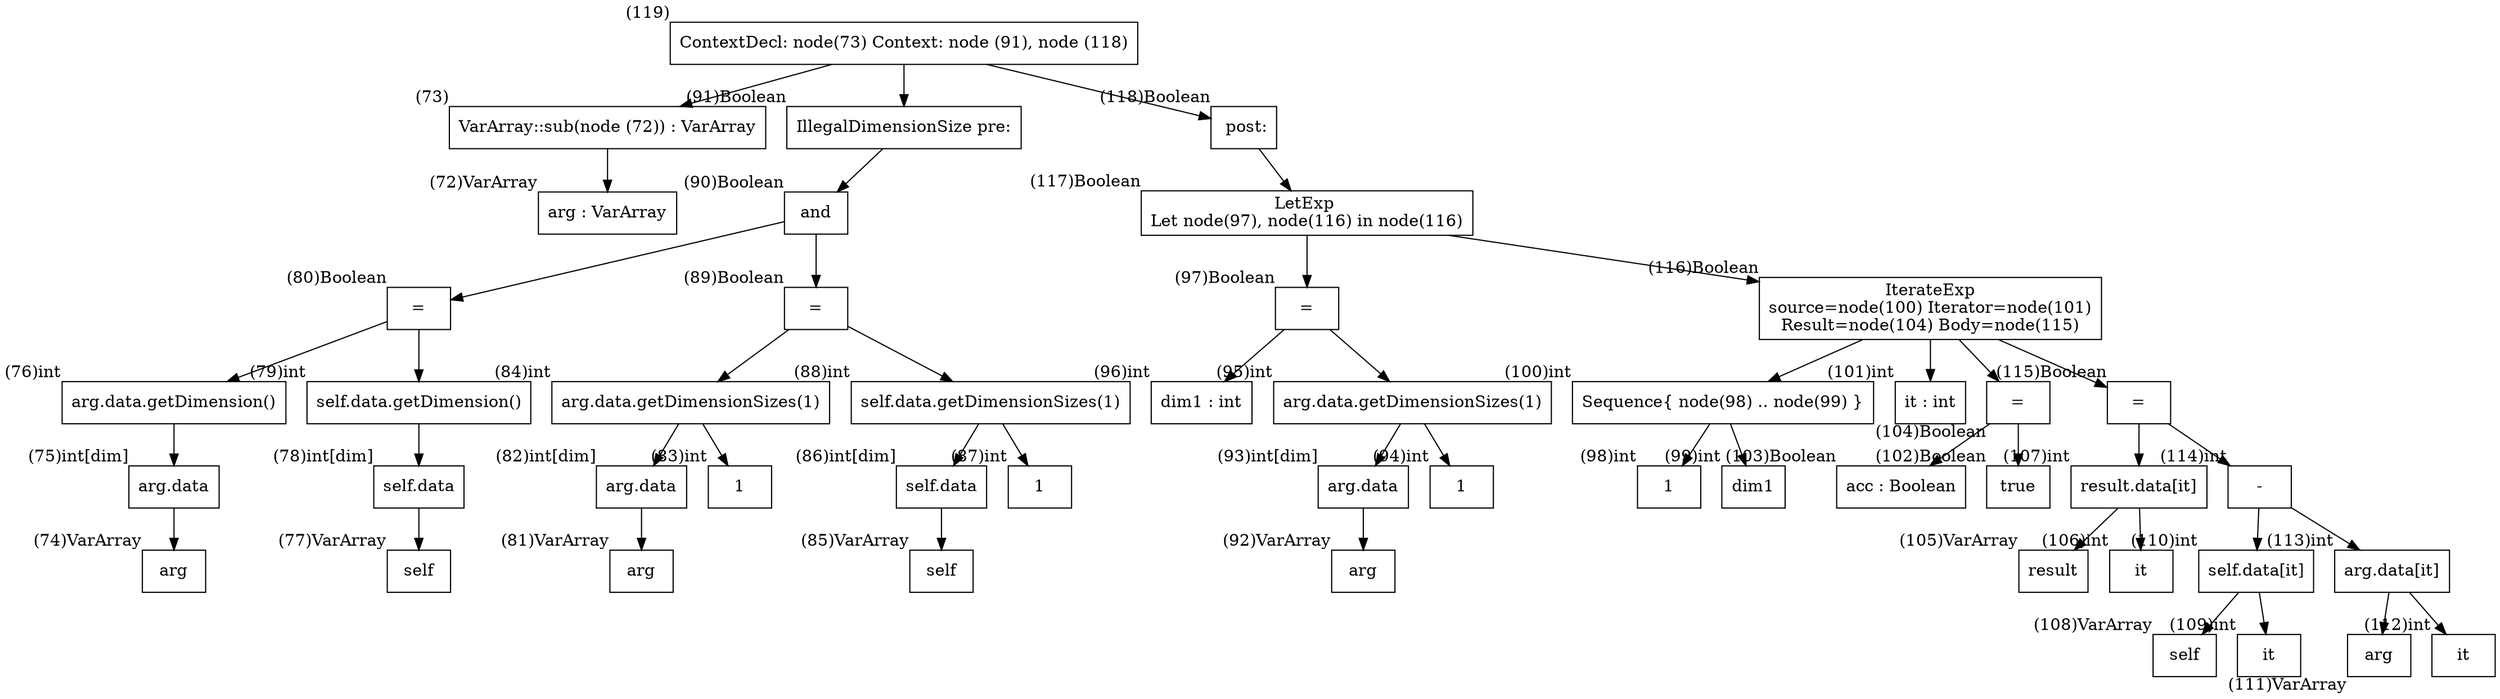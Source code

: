 digraph AST {
  node [shape=box];
  n119 [label="ContextDecl: node(73) Context: node (91), node (118)", xlabel="(119)"];
  n119 -> n73;
  n119 -> n91;
  n119 -> n118;
  n73 [label="VarArray::sub(node (72)) : VarArray", xlabel="(73)"];
  n73 -> n72;
  n91 [label="IllegalDimensionSize pre:", xlabel="(91)Boolean"];
  n91 -> n90;
  n118 [label=" post:", xlabel="(118)Boolean"];
  n118 -> n117;
  n72 [label="arg : VarArray", xlabel="(72)VarArray"];
  n90 [label="and", xlabel="(90)Boolean"];
  n90 -> n80;
  n90 -> n89;
  n117 [label="LetExp 
Let node(97), node(116) in node(116)", xlabel="(117)Boolean"];
  n117 -> n97;
  n117 -> n116;
  n80 [label="=", xlabel="(80)Boolean"];
  n80 -> n76;
  n80 -> n79;
  n89 [label="=", xlabel="(89)Boolean"];
  n89 -> n84;
  n89 -> n88;
  n97 [label="=", xlabel="(97)Boolean"];
  n97 -> n96;
  n97 -> n95;
  n116 [label="IterateExp
source=node(100) Iterator=node(101)
Result=node(104) Body=node(115)", xlabel="(116)Boolean"];
  n116 -> n100;
  n116 -> n101;
  n116 -> n104;
  n116 -> n115;
  n76 [label="arg.data.getDimension()", xlabel="(76)int"];
  n76 -> n75;
  n79 [label="self.data.getDimension()", xlabel="(79)int"];
  n79 -> n78;
  n84 [label="arg.data.getDimensionSizes(1)", xlabel="(84)int"];
  n84 -> n82;
  n84 -> n83;
  n88 [label="self.data.getDimensionSizes(1)", xlabel="(88)int"];
  n88 -> n86;
  n88 -> n87;
  n96 [label="dim1 : int", xlabel="(96)int"];
  n95 [label="arg.data.getDimensionSizes(1)", xlabel="(95)int"];
  n95 -> n93;
  n95 -> n94;
  n100 [label="Sequence{ node(98) .. node(99) }", xlabel="(100)int"];
  n100 -> n98;
  n100 -> n99;
  n101 [label="it : int", xlabel="(101)int"];
  n104 [label="=", xlabel="(104)Boolean"];
  n104 -> n103;
  n104 -> n102;
  n115 [label="=", xlabel="(115)Boolean"];
  n115 -> n107;
  n115 -> n114;
  n75 [label="arg.data", xlabel="(75)int[dim]"];
  n75 -> n74;
  n78 [label="self.data", xlabel="(78)int[dim]"];
  n78 -> n77;
  n82 [label="arg.data", xlabel="(82)int[dim]"];
  n82 -> n81;
  n83 [label="1", xlabel="(83)int"];
  n86 [label="self.data", xlabel="(86)int[dim]"];
  n86 -> n85;
  n87 [label="1", xlabel="(87)int"];
  n93 [label="arg.data", xlabel="(93)int[dim]"];
  n93 -> n92;
  n94 [label="1", xlabel="(94)int"];
  n98 [label="1", xlabel="(98)int"];
  n99 [label="dim1", xlabel="(99)int"];
  n103 [label="acc : Boolean", xlabel="(103)Boolean"];
  n102 [label="true", xlabel="(102)Boolean"];
  n107 [label="result.data[it]", xlabel="(107)int"];
  n107 -> n105;
  n107 -> n106;
  n114 [label="-", xlabel="(114)int"];
  n114 -> n110;
  n114 -> n113;
  n74 [label="arg", xlabel="(74)VarArray"];
  n77 [label="self", xlabel="(77)VarArray"];
  n81 [label="arg", xlabel="(81)VarArray"];
  n85 [label="self", xlabel="(85)VarArray"];
  n92 [label="arg", xlabel="(92)VarArray"];
  n105 [label="result", xlabel="(105)VarArray"];
  n106 [label="it", xlabel="(106)int"];
  n110 [label="self.data[it]", xlabel="(110)int"];
  n110 -> n108;
  n110 -> n109;
  n113 [label="arg.data[it]", xlabel="(113)int"];
  n113 -> n111;
  n113 -> n112;
  n108 [label="self", xlabel="(108)VarArray"];
  n109 [label="it", xlabel="(109)int"];
  n111 [label="arg", xlabel="(111)VarArray"];
  n112 [label="it", xlabel="(112)int"];
}
